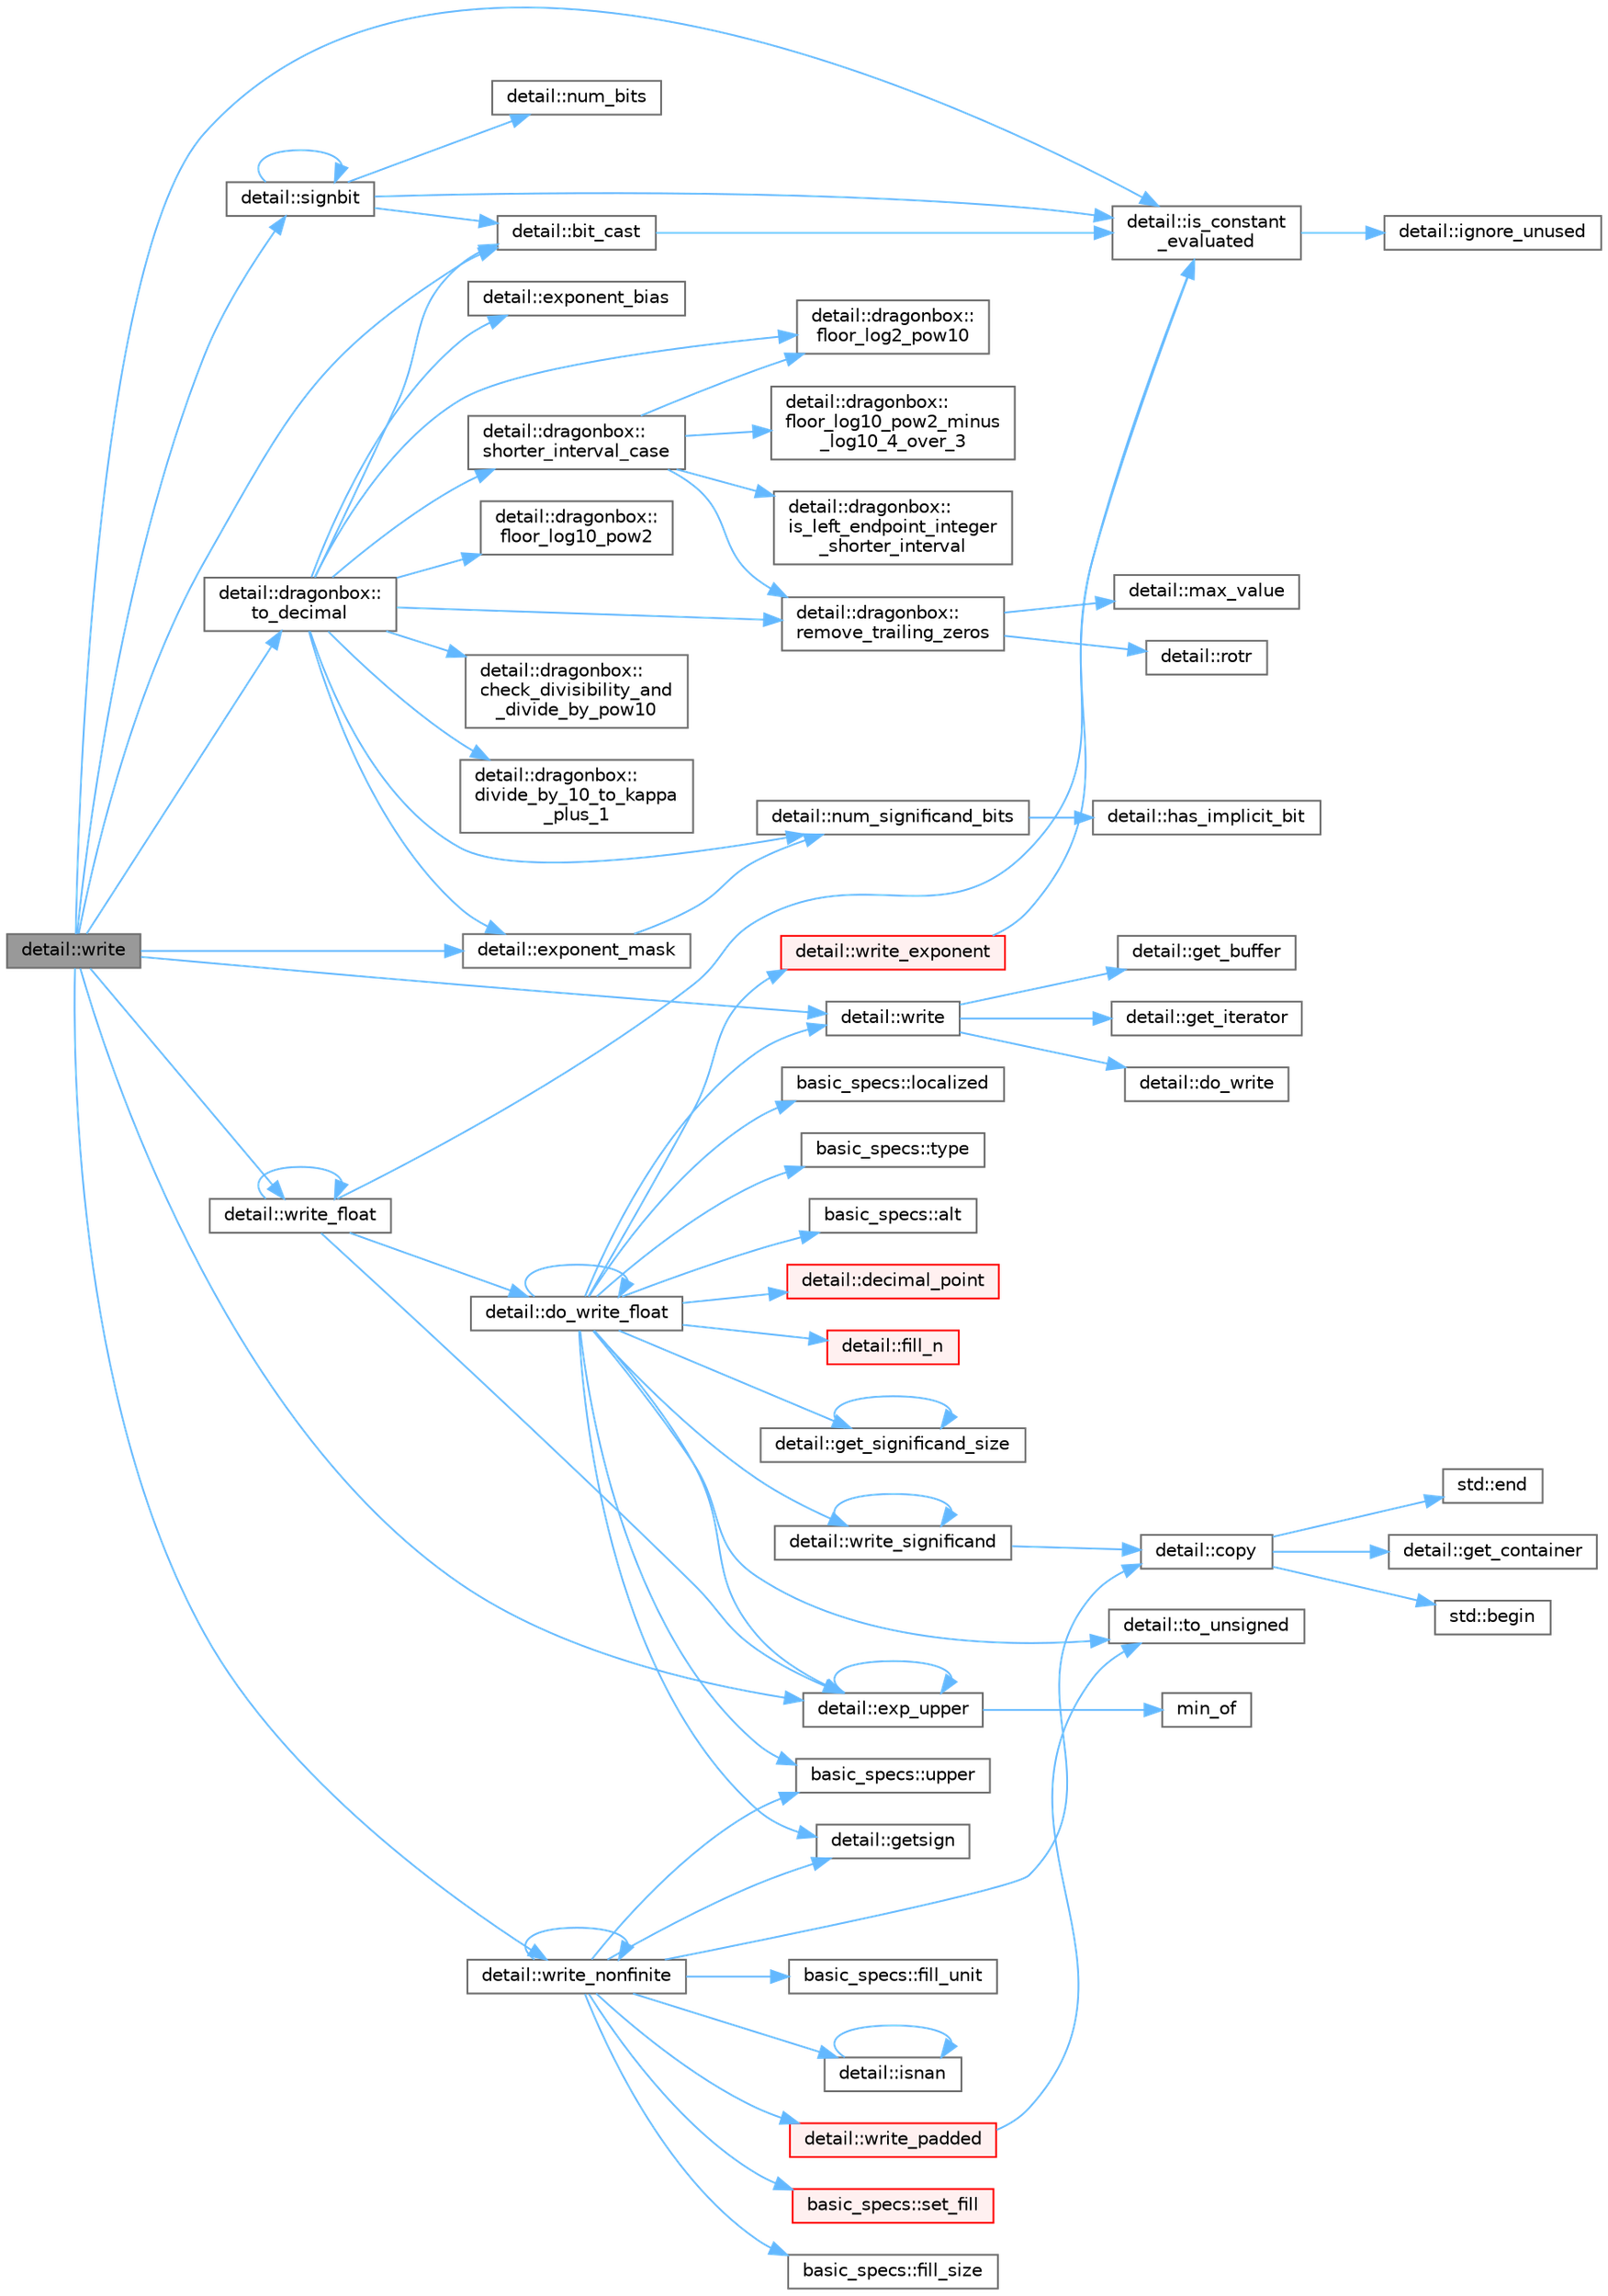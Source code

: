 digraph "detail::write"
{
 // LATEX_PDF_SIZE
  bgcolor="transparent";
  edge [fontname=Helvetica,fontsize=10,labelfontname=Helvetica,labelfontsize=10];
  node [fontname=Helvetica,fontsize=10,shape=box,height=0.2,width=0.4];
  rankdir="LR";
  Node1 [id="Node000001",label="detail::write",height=0.2,width=0.4,color="gray40", fillcolor="grey60", style="filled", fontcolor="black",tooltip=" "];
  Node1 -> Node2 [id="edge75_Node000001_Node000002",color="steelblue1",style="solid",tooltip=" "];
  Node2 [id="Node000002",label="detail::bit_cast",height=0.2,width=0.4,color="grey40", fillcolor="white", style="filled",URL="$namespacedetail.html#a13855d666ae097f8d0343395183e3b47",tooltip=" "];
  Node2 -> Node3 [id="edge76_Node000002_Node000003",color="steelblue1",style="solid",tooltip=" "];
  Node3 [id="Node000003",label="detail::is_constant\l_evaluated",height=0.2,width=0.4,color="grey40", fillcolor="white", style="filled",URL="$namespacedetail.html#a75ed2634319883d038944529dbb954e2",tooltip=" "];
  Node3 -> Node4 [id="edge77_Node000003_Node000004",color="steelblue1",style="solid",tooltip=" "];
  Node4 [id="Node000004",label="detail::ignore_unused",height=0.2,width=0.4,color="grey40", fillcolor="white", style="filled",URL="$namespacedetail.html#a1fe84ebaf96215ce0665d95b3124c2df",tooltip=" "];
  Node1 -> Node5 [id="edge78_Node000001_Node000005",color="steelblue1",style="solid",tooltip=" "];
  Node5 [id="Node000005",label="detail::exp_upper",height=0.2,width=0.4,color="grey40", fillcolor="white", style="filled",URL="$namespacedetail.html#a866c7ac039dc3698a7172e0ff6039156",tooltip=" "];
  Node5 -> Node5 [id="edge79_Node000005_Node000005",color="steelblue1",style="solid",tooltip=" "];
  Node5 -> Node6 [id="edge80_Node000005_Node000006",color="steelblue1",style="solid",tooltip=" "];
  Node6 [id="Node000006",label="min_of",height=0.2,width=0.4,color="grey40", fillcolor="white", style="filled",URL="$base_8h.html#a2e5592bf3509e2fc090fa0f329ee551f",tooltip=" "];
  Node1 -> Node7 [id="edge81_Node000001_Node000007",color="steelblue1",style="solid",tooltip=" "];
  Node7 [id="Node000007",label="detail::exponent_mask",height=0.2,width=0.4,color="grey40", fillcolor="white", style="filled",URL="$namespacedetail.html#aee5d5bc026a48efc94c4ae1c176f165e",tooltip=" "];
  Node7 -> Node8 [id="edge82_Node000007_Node000008",color="steelblue1",style="solid",tooltip=" "];
  Node8 [id="Node000008",label="detail::num_significand_bits",height=0.2,width=0.4,color="grey40", fillcolor="white", style="filled",URL="$namespacedetail.html#a92427cb4f879a333bb9224b880eefad5",tooltip=" "];
  Node8 -> Node9 [id="edge83_Node000008_Node000009",color="steelblue1",style="solid",tooltip=" "];
  Node9 [id="Node000009",label="detail::has_implicit_bit",height=0.2,width=0.4,color="grey40", fillcolor="white", style="filled",URL="$namespacedetail.html#a28b756a6f4171cebf1fac8d92176f2b7",tooltip=" "];
  Node1 -> Node3 [id="edge84_Node000001_Node000003",color="steelblue1",style="solid",tooltip=" "];
  Node1 -> Node10 [id="edge85_Node000001_Node000010",color="steelblue1",style="solid",tooltip=" "];
  Node10 [id="Node000010",label="detail::signbit",height=0.2,width=0.4,color="grey40", fillcolor="white", style="filled",URL="$namespacedetail.html#affd76c003bf7d45550c7c1af304a3d8c",tooltip=" "];
  Node10 -> Node2 [id="edge86_Node000010_Node000002",color="steelblue1",style="solid",tooltip=" "];
  Node10 -> Node3 [id="edge87_Node000010_Node000003",color="steelblue1",style="solid",tooltip=" "];
  Node10 -> Node11 [id="edge88_Node000010_Node000011",color="steelblue1",style="solid",tooltip=" "];
  Node11 [id="Node000011",label="detail::num_bits",height=0.2,width=0.4,color="grey40", fillcolor="white", style="filled",URL="$namespacedetail.html#a292167eeff94d5a8f0598b0d19d15069",tooltip=" "];
  Node10 -> Node10 [id="edge89_Node000010_Node000010",color="steelblue1",style="solid",tooltip=" "];
  Node1 -> Node12 [id="edge90_Node000001_Node000012",color="steelblue1",style="solid",tooltip=" "];
  Node12 [id="Node000012",label="detail::dragonbox::\lto_decimal",height=0.2,width=0.4,color="grey40", fillcolor="white", style="filled",URL="$namespacedetail_1_1dragonbox.html#aa8d6f954e631a7423b27d88ac998088d",tooltip=" "];
  Node12 -> Node2 [id="edge91_Node000012_Node000002",color="steelblue1",style="solid",tooltip=" "];
  Node12 -> Node13 [id="edge92_Node000012_Node000013",color="steelblue1",style="solid",tooltip=" "];
  Node13 [id="Node000013",label="detail::dragonbox::\lcheck_divisibility_and\l_divide_by_pow10",height=0.2,width=0.4,color="grey40", fillcolor="white", style="filled",URL="$namespacedetail_1_1dragonbox.html#a5e297a6d0f87b0c1da52c88de50e4c96",tooltip=" "];
  Node12 -> Node14 [id="edge93_Node000012_Node000014",color="steelblue1",style="solid",tooltip=" "];
  Node14 [id="Node000014",label="detail::dragonbox::\ldivide_by_10_to_kappa\l_plus_1",height=0.2,width=0.4,color="grey40", fillcolor="white", style="filled",URL="$namespacedetail_1_1dragonbox.html#a5a6d015e89633306937d1cc82558ff55",tooltip=" "];
  Node12 -> Node15 [id="edge94_Node000012_Node000015",color="steelblue1",style="solid",tooltip=" "];
  Node15 [id="Node000015",label="detail::exponent_bias",height=0.2,width=0.4,color="grey40", fillcolor="white", style="filled",URL="$namespacedetail.html#a91713ba689eec081b26076b59fa73642",tooltip=" "];
  Node12 -> Node7 [id="edge95_Node000012_Node000007",color="steelblue1",style="solid",tooltip=" "];
  Node12 -> Node16 [id="edge96_Node000012_Node000016",color="steelblue1",style="solid",tooltip=" "];
  Node16 [id="Node000016",label="detail::dragonbox::\lfloor_log10_pow2",height=0.2,width=0.4,color="grey40", fillcolor="white", style="filled",URL="$namespacedetail_1_1dragonbox.html#a603e1256fa5d6fc5badb4e99c1266fa3",tooltip=" "];
  Node12 -> Node17 [id="edge97_Node000012_Node000017",color="steelblue1",style="solid",tooltip=" "];
  Node17 [id="Node000017",label="detail::dragonbox::\lfloor_log2_pow10",height=0.2,width=0.4,color="grey40", fillcolor="white", style="filled",URL="$namespacedetail_1_1dragonbox.html#aa3840e47a7610ff72087d1c812c343da",tooltip=" "];
  Node12 -> Node8 [id="edge98_Node000012_Node000008",color="steelblue1",style="solid",tooltip=" "];
  Node12 -> Node18 [id="edge99_Node000012_Node000018",color="steelblue1",style="solid",tooltip=" "];
  Node18 [id="Node000018",label="detail::dragonbox::\lremove_trailing_zeros",height=0.2,width=0.4,color="grey40", fillcolor="white", style="filled",URL="$namespacedetail_1_1dragonbox.html#a8d87f6c965998f492af756574b3c015d",tooltip=" "];
  Node18 -> Node19 [id="edge100_Node000018_Node000019",color="steelblue1",style="solid",tooltip=" "];
  Node19 [id="Node000019",label="detail::max_value",height=0.2,width=0.4,color="grey40", fillcolor="white", style="filled",URL="$namespacedetail.html#a45c2130c44ebe54179eafcee3cda2bfb",tooltip=" "];
  Node18 -> Node20 [id="edge101_Node000018_Node000020",color="steelblue1",style="solid",tooltip=" "];
  Node20 [id="Node000020",label="detail::rotr",height=0.2,width=0.4,color="grey40", fillcolor="white", style="filled",URL="$namespacedetail.html#aab6225bb14a939a649bb1600de751c56",tooltip=" "];
  Node12 -> Node21 [id="edge102_Node000012_Node000021",color="steelblue1",style="solid",tooltip=" "];
  Node21 [id="Node000021",label="detail::dragonbox::\lshorter_interval_case",height=0.2,width=0.4,color="grey40", fillcolor="white", style="filled",URL="$namespacedetail_1_1dragonbox.html#aa6c99fdd46ccd5970e9bb1587f9df1c7",tooltip=" "];
  Node21 -> Node22 [id="edge103_Node000021_Node000022",color="steelblue1",style="solid",tooltip=" "];
  Node22 [id="Node000022",label="detail::dragonbox::\lfloor_log10_pow2_minus\l_log10_4_over_3",height=0.2,width=0.4,color="grey40", fillcolor="white", style="filled",URL="$namespacedetail_1_1dragonbox.html#ad27e009c1c90f5460e54f2f36c01edac",tooltip=" "];
  Node21 -> Node17 [id="edge104_Node000021_Node000017",color="steelblue1",style="solid",tooltip=" "];
  Node21 -> Node23 [id="edge105_Node000021_Node000023",color="steelblue1",style="solid",tooltip=" "];
  Node23 [id="Node000023",label="detail::dragonbox::\lis_left_endpoint_integer\l_shorter_interval",height=0.2,width=0.4,color="grey40", fillcolor="white", style="filled",URL="$namespacedetail_1_1dragonbox.html#a61164046bdee984053960a75ee82a206",tooltip=" "];
  Node21 -> Node18 [id="edge106_Node000021_Node000018",color="steelblue1",style="solid",tooltip=" "];
  Node1 -> Node24 [id="edge107_Node000001_Node000024",color="steelblue1",style="solid",tooltip=" "];
  Node24 [id="Node000024",label="detail::write",height=0.2,width=0.4,color="grey40", fillcolor="white", style="filled",URL="$namespacedetail.html#a29dacf26eedc9e3575fb57329a5ca0a3",tooltip=" "];
  Node24 -> Node25 [id="edge108_Node000024_Node000025",color="steelblue1",style="solid",tooltip=" "];
  Node25 [id="Node000025",label="detail::do_write",height=0.2,width=0.4,color="grey40", fillcolor="white", style="filled",URL="$namespacedetail.html#a5007cc441bd246a9096070c10d1ea683",tooltip=" "];
  Node24 -> Node26 [id="edge109_Node000024_Node000026",color="steelblue1",style="solid",tooltip=" "];
  Node26 [id="Node000026",label="detail::get_buffer",height=0.2,width=0.4,color="grey40", fillcolor="white", style="filled",URL="$namespacedetail.html#ad803bb19df422bc4c4f92d75c7564437",tooltip=" "];
  Node24 -> Node27 [id="edge110_Node000024_Node000027",color="steelblue1",style="solid",tooltip=" "];
  Node27 [id="Node000027",label="detail::get_iterator",height=0.2,width=0.4,color="grey40", fillcolor="white", style="filled",URL="$namespacedetail.html#a05e3e231207d3f28f83261c2e7ad2fe5",tooltip=" "];
  Node1 -> Node28 [id="edge111_Node000001_Node000028",color="steelblue1",style="solid",tooltip=" "];
  Node28 [id="Node000028",label="detail::write_float",height=0.2,width=0.4,color="grey40", fillcolor="white", style="filled",URL="$namespacedetail.html#a6d45278bb1e36425838b80e9f5f1747c",tooltip=" "];
  Node28 -> Node29 [id="edge112_Node000028_Node000029",color="steelblue1",style="solid",tooltip=" "];
  Node29 [id="Node000029",label="detail::do_write_float",height=0.2,width=0.4,color="grey40", fillcolor="white", style="filled",URL="$namespacedetail.html#af15358b6464bf066f4d6e03cb61dc36b",tooltip=" "];
  Node29 -> Node30 [id="edge113_Node000029_Node000030",color="steelblue1",style="solid",tooltip=" "];
  Node30 [id="Node000030",label="basic_specs::alt",height=0.2,width=0.4,color="grey40", fillcolor="white", style="filled",URL="$classbasic__specs.html#aba82b10e634cd4cf7a2d107efc8269c8",tooltip=" "];
  Node29 -> Node31 [id="edge114_Node000029_Node000031",color="steelblue1",style="solid",tooltip=" "];
  Node31 [id="Node000031",label="detail::decimal_point",height=0.2,width=0.4,color="red", fillcolor="#FFF0F0", style="filled",URL="$namespacedetail.html#a20895bb8c834c25802f4ef81ef1d834e",tooltip=" "];
  Node29 -> Node29 [id="edge115_Node000029_Node000029",color="steelblue1",style="solid",tooltip=" "];
  Node29 -> Node5 [id="edge116_Node000029_Node000005",color="steelblue1",style="solid",tooltip=" "];
  Node29 -> Node33 [id="edge117_Node000029_Node000033",color="steelblue1",style="solid",tooltip=" "];
  Node33 [id="Node000033",label="detail::fill_n",height=0.2,width=0.4,color="red", fillcolor="#FFF0F0", style="filled",URL="$namespacedetail.html#a818b390bd30ad25b638f7b067cb50f15",tooltip=" "];
  Node29 -> Node35 [id="edge118_Node000029_Node000035",color="steelblue1",style="solid",tooltip=" "];
  Node35 [id="Node000035",label="detail::get_significand_size",height=0.2,width=0.4,color="grey40", fillcolor="white", style="filled",URL="$namespacedetail.html#aac4ee5636b279ef4fdfc2b1536ca1c33",tooltip=" "];
  Node35 -> Node35 [id="edge119_Node000035_Node000035",color="steelblue1",style="solid",tooltip=" "];
  Node29 -> Node36 [id="edge120_Node000029_Node000036",color="steelblue1",style="solid",tooltip=" "];
  Node36 [id="Node000036",label="detail::getsign",height=0.2,width=0.4,color="grey40", fillcolor="white", style="filled",URL="$namespacedetail.html#aa13bce79ab2bbd5cba0eb348eef61d65",tooltip=" "];
  Node29 -> Node37 [id="edge121_Node000029_Node000037",color="steelblue1",style="solid",tooltip=" "];
  Node37 [id="Node000037",label="basic_specs::localized",height=0.2,width=0.4,color="grey40", fillcolor="white", style="filled",URL="$classbasic__specs.html#a700f8055a08c9202a43f3207d46c6035",tooltip=" "];
  Node29 -> Node38 [id="edge122_Node000029_Node000038",color="steelblue1",style="solid",tooltip=" "];
  Node38 [id="Node000038",label="detail::to_unsigned",height=0.2,width=0.4,color="grey40", fillcolor="white", style="filled",URL="$namespacedetail.html#a4855e668246c731a97484efc329f2aac",tooltip=" "];
  Node29 -> Node39 [id="edge123_Node000029_Node000039",color="steelblue1",style="solid",tooltip=" "];
  Node39 [id="Node000039",label="basic_specs::type",height=0.2,width=0.4,color="grey40", fillcolor="white", style="filled",URL="$classbasic__specs.html#ab451ba98e651e28feab471f1871f1e5c",tooltip=" "];
  Node29 -> Node40 [id="edge124_Node000029_Node000040",color="steelblue1",style="solid",tooltip=" "];
  Node40 [id="Node000040",label="basic_specs::upper",height=0.2,width=0.4,color="grey40", fillcolor="white", style="filled",URL="$classbasic__specs.html#a833c72e9e4eca49a0ed1dca7caf0ce5d",tooltip=" "];
  Node29 -> Node24 [id="edge125_Node000029_Node000024",color="steelblue1",style="solid",tooltip=" "];
  Node29 -> Node41 [id="edge126_Node000029_Node000041",color="steelblue1",style="solid",tooltip=" "];
  Node41 [id="Node000041",label="detail::write_exponent",height=0.2,width=0.4,color="red", fillcolor="#FFF0F0", style="filled",URL="$namespacedetail.html#a9b8558a7dd3fae49bbf1aa59becad362",tooltip=" "];
  Node41 -> Node3 [id="edge127_Node000041_Node000003",color="steelblue1",style="solid",tooltip=" "];
  Node29 -> Node48 [id="edge128_Node000029_Node000048",color="steelblue1",style="solid",tooltip=" "];
  Node48 [id="Node000048",label="detail::write_significand",height=0.2,width=0.4,color="grey40", fillcolor="white", style="filled",URL="$namespacedetail.html#aa71e107b81347aaa6d701524dea687fa",tooltip=" "];
  Node48 -> Node49 [id="edge129_Node000048_Node000049",color="steelblue1",style="solid",tooltip=" "];
  Node49 [id="Node000049",label="detail::copy",height=0.2,width=0.4,color="grey40", fillcolor="white", style="filled",URL="$namespacedetail.html#a99c9eb385532e77a130cab09c2e4bb4a",tooltip=" "];
  Node49 -> Node50 [id="edge130_Node000049_Node000050",color="steelblue1",style="solid",tooltip=" "];
  Node50 [id="Node000050",label="std::begin",height=0.2,width=0.4,color="grey40", fillcolor="white", style="filled",URL="$namespacestd.html#aec76fc52a775d29bc4058c8e1405045a",tooltip=" "];
  Node49 -> Node51 [id="edge131_Node000049_Node000051",color="steelblue1",style="solid",tooltip=" "];
  Node51 [id="Node000051",label="std::end",height=0.2,width=0.4,color="grey40", fillcolor="white", style="filled",URL="$namespacestd.html#a35f71a4c49ddf38bb590177e3a4b2598",tooltip=" "];
  Node49 -> Node52 [id="edge132_Node000049_Node000052",color="steelblue1",style="solid",tooltip=" "];
  Node52 [id="Node000052",label="detail::get_container",height=0.2,width=0.4,color="grey40", fillcolor="white", style="filled",URL="$namespacedetail.html#af62b8ecae06b01578e2c0cca738f3cf4",tooltip=" "];
  Node48 -> Node48 [id="edge133_Node000048_Node000048",color="steelblue1",style="solid",tooltip=" "];
  Node28 -> Node5 [id="edge134_Node000028_Node000005",color="steelblue1",style="solid",tooltip=" "];
  Node28 -> Node3 [id="edge135_Node000028_Node000003",color="steelblue1",style="solid",tooltip=" "];
  Node28 -> Node28 [id="edge136_Node000028_Node000028",color="steelblue1",style="solid",tooltip=" "];
  Node1 -> Node53 [id="edge137_Node000001_Node000053",color="steelblue1",style="solid",tooltip=" "];
  Node53 [id="Node000053",label="detail::write_nonfinite",height=0.2,width=0.4,color="grey40", fillcolor="white", style="filled",URL="$namespacedetail.html#aa3fa8ab9788fc551cccea4630089449a",tooltip=" "];
  Node53 -> Node49 [id="edge138_Node000053_Node000049",color="steelblue1",style="solid",tooltip=" "];
  Node53 -> Node54 [id="edge139_Node000053_Node000054",color="steelblue1",style="solid",tooltip=" "];
  Node54 [id="Node000054",label="basic_specs::fill_size",height=0.2,width=0.4,color="grey40", fillcolor="white", style="filled",URL="$classbasic__specs.html#af39b7e66ed078ea9d9fbfba08f11dc9d",tooltip=" "];
  Node53 -> Node55 [id="edge140_Node000053_Node000055",color="steelblue1",style="solid",tooltip=" "];
  Node55 [id="Node000055",label="basic_specs::fill_unit",height=0.2,width=0.4,color="grey40", fillcolor="white", style="filled",URL="$classbasic__specs.html#aca558e3cff6340564649b3bdc4401c25",tooltip=" "];
  Node53 -> Node36 [id="edge141_Node000053_Node000036",color="steelblue1",style="solid",tooltip=" "];
  Node53 -> Node56 [id="edge142_Node000053_Node000056",color="steelblue1",style="solid",tooltip=" "];
  Node56 [id="Node000056",label="detail::isnan",height=0.2,width=0.4,color="grey40", fillcolor="white", style="filled",URL="$namespacedetail.html#afc8bb82763ba5a3b145e032d5935c121",tooltip=" "];
  Node56 -> Node56 [id="edge143_Node000056_Node000056",color="steelblue1",style="solid",tooltip=" "];
  Node53 -> Node57 [id="edge144_Node000053_Node000057",color="steelblue1",style="solid",tooltip=" "];
  Node57 [id="Node000057",label="basic_specs::set_fill",height=0.2,width=0.4,color="red", fillcolor="#FFF0F0", style="filled",URL="$classbasic__specs.html#a1600987fb39fed5dfdac21b218061a9e",tooltip=" "];
  Node53 -> Node40 [id="edge145_Node000053_Node000040",color="steelblue1",style="solid",tooltip=" "];
  Node53 -> Node53 [id="edge146_Node000053_Node000053",color="steelblue1",style="solid",tooltip=" "];
  Node53 -> Node59 [id="edge147_Node000053_Node000059",color="steelblue1",style="solid",tooltip=" "];
  Node59 [id="Node000059",label="detail::write_padded",height=0.2,width=0.4,color="red", fillcolor="#FFF0F0", style="filled",URL="$namespacedetail.html#a0eaaee0f61fbc947ad6faa742d576f71",tooltip=" "];
  Node59 -> Node38 [id="edge148_Node000059_Node000038",color="steelblue1",style="solid",tooltip=" "];
}
